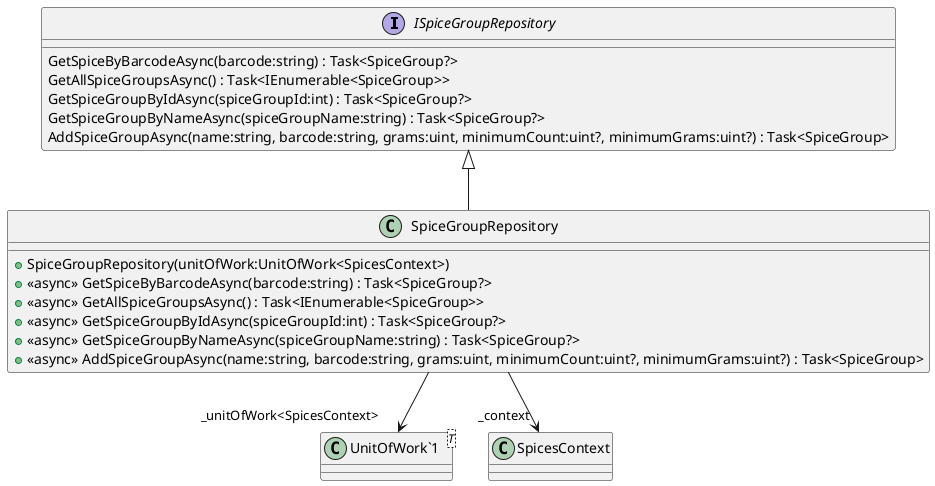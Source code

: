 @startuml
interface ISpiceGroupRepository {
    GetSpiceByBarcodeAsync(barcode:string) : Task<SpiceGroup?>
    GetAllSpiceGroupsAsync() : Task<IEnumerable<SpiceGroup>>
    GetSpiceGroupByIdAsync(spiceGroupId:int) : Task<SpiceGroup?>
    GetSpiceGroupByNameAsync(spiceGroupName:string) : Task<SpiceGroup?>
    AddSpiceGroupAsync(name:string, barcode:string, grams:uint, minimumCount:uint?, minimumGrams:uint?) : Task<SpiceGroup>
}
class SpiceGroupRepository {
    + SpiceGroupRepository(unitOfWork:UnitOfWork<SpicesContext>)
    + <<async>> GetSpiceByBarcodeAsync(barcode:string) : Task<SpiceGroup?>
    + <<async>> GetAllSpiceGroupsAsync() : Task<IEnumerable<SpiceGroup>>
    + <<async>> GetSpiceGroupByIdAsync(spiceGroupId:int) : Task<SpiceGroup?>
    + <<async>> GetSpiceGroupByNameAsync(spiceGroupName:string) : Task<SpiceGroup?>
    + <<async>> AddSpiceGroupAsync(name:string, barcode:string, grams:uint, minimumCount:uint?, minimumGrams:uint?) : Task<SpiceGroup>
}
class "UnitOfWork`1"<T> {
}
ISpiceGroupRepository <|-- SpiceGroupRepository
SpiceGroupRepository --> "_context" SpicesContext
SpiceGroupRepository --> "_unitOfWork<SpicesContext>" "UnitOfWork`1"
@enduml
